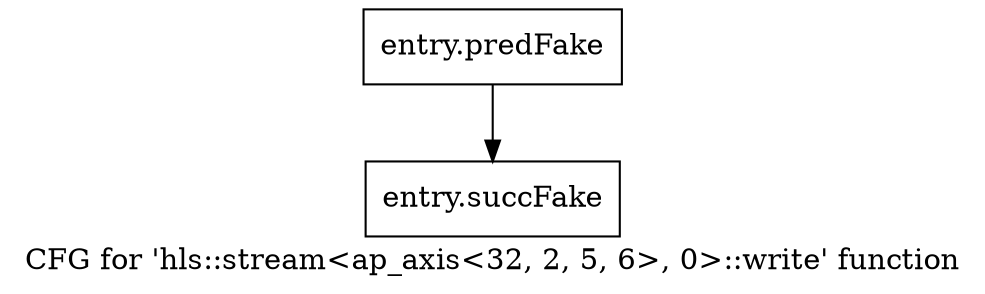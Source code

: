 digraph "CFG for 'hls::stream\<ap_axis\<32, 2, 5, 6\>, 0\>::write' function" {
	label="CFG for 'hls::stream\<ap_axis\<32, 2, 5, 6\>, 0\>::write' function";

	Node0x4819e60 [shape=record,filename="",linenumber="",label="{entry.predFake}"];
	Node0x4819e60 -> Node0x483d4c0[ callList="" memoryops="" filename="/proj/xbuilds/2019.2_0801_1/installs/lin64/Scout/HEAD/include/hls_stream.h"];
	Node0x483d4c0 [shape=record,filename="/proj/xbuilds/2019.2_0801_1/installs/lin64/Scout/HEAD/include/hls_stream.h",linenumber="189",label="{entry.succFake}"];
}
